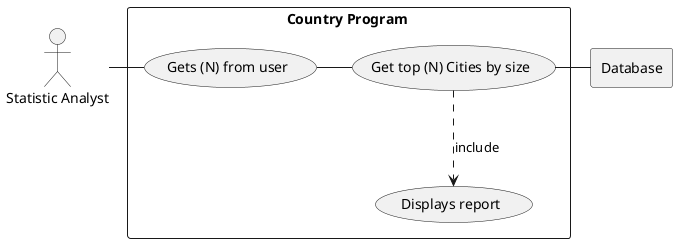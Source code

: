 @startuml

actor HR as "Statistic Analyst"

rectangle Database

rectangle "Country Program " {


    usecase UC1 as "Gets (N) from user"

    usecase UC2 as "Get top (N) Cities by size"

    usecase UCa as "Displays report"

    HR - UC1
    UC1 - UC2
    UC2 ..> UCa : include
    UC2 - Database
}

@enduml